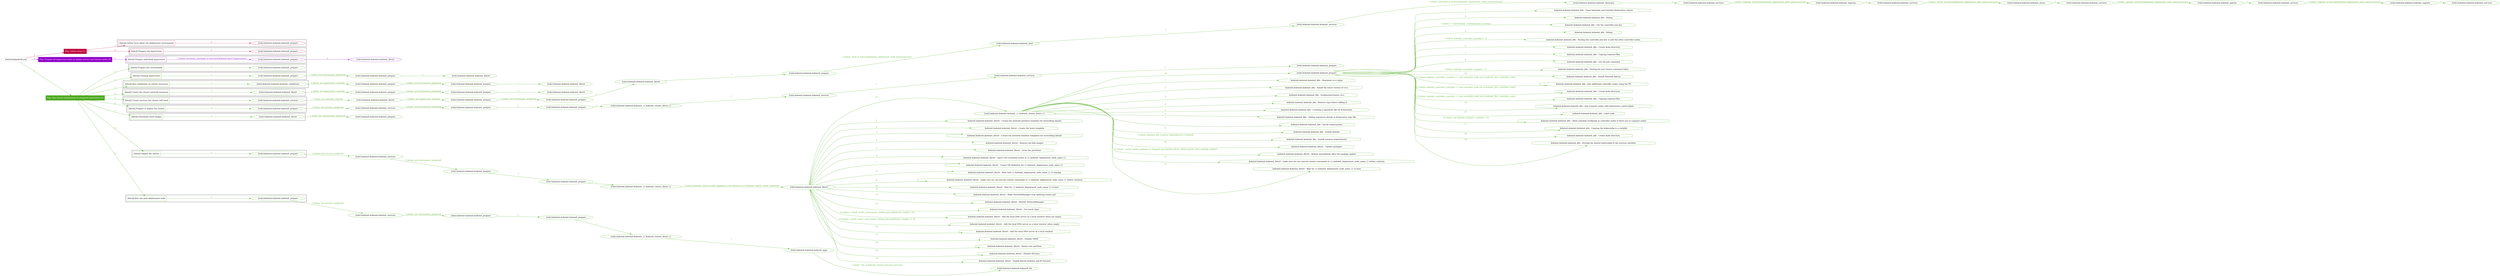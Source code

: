 digraph {
	graph [concentrate=true ordering=in rankdir=LR ratio=fill]
	edge [esep=5 sep=10]
	"kubeinit/playbook.yml" [id=root_node style=dotted]
	play_9ba7d93b [label="Play: Initial setup (1)" color="#bf0d40" fontcolor="#ffffff" id=play_9ba7d93b shape=box style=filled tooltip=localhost]
	"kubeinit/playbook.yml" -> play_9ba7d93b [label="1 " color="#bf0d40" fontcolor="#bf0d40" id=edge_a73f44ac labeltooltip="1 " tooltip="1 "]
	subgraph "kubeinit.kubeinit.kubeinit_prepare" {
		role_a6bf5198 [label="[role] kubeinit.kubeinit.kubeinit_prepare" color="#bf0d40" id=role_a6bf5198 tooltip="kubeinit.kubeinit.kubeinit_prepare"]
	}
	subgraph "kubeinit.kubeinit.kubeinit_prepare" {
		role_0de9bff5 [label="[role] kubeinit.kubeinit.kubeinit_prepare" color="#bf0d40" id=role_0de9bff5 tooltip="kubeinit.kubeinit.kubeinit_prepare"]
	}
	subgraph "Play: Initial setup (1)" {
		play_9ba7d93b -> block_964ef857 [label=1 color="#bf0d40" fontcolor="#bf0d40" id=edge_099b2c92 labeltooltip=1 tooltip=1]
		subgraph cluster_block_964ef857 {
			block_964ef857 [label="[block] Gather facts about the deployment environment" color="#bf0d40" id=block_964ef857 labeltooltip="Gather facts about the deployment environment" shape=box tooltip="Gather facts about the deployment environment"]
			block_964ef857 -> role_a6bf5198 [label="1 " color="#bf0d40" fontcolor="#bf0d40" id=edge_f484364f labeltooltip="1 " tooltip="1 "]
		}
		play_9ba7d93b -> block_f6e95260 [label=2 color="#bf0d40" fontcolor="#bf0d40" id=edge_67a50e5e labeltooltip=2 tooltip=2]
		subgraph cluster_block_f6e95260 {
			block_f6e95260 [label="[block] Prepare the hypervisors" color="#bf0d40" id=block_f6e95260 labeltooltip="Prepare the hypervisors" shape=box tooltip="Prepare the hypervisors"]
			block_f6e95260 -> role_0de9bff5 [label="1 " color="#bf0d40" fontcolor="#bf0d40" id=edge_2e53488f labeltooltip="1 " tooltip="1 "]
		}
	}
	play_ea445d13 [label="Play: Prepare all hypervisor hosts to deploy service and cluster nodes (0)" color="#9202ca" fontcolor="#ffffff" id=play_ea445d13 shape=box style=filled tooltip="Play: Prepare all hypervisor hosts to deploy service and cluster nodes (0)"]
	"kubeinit/playbook.yml" -> play_ea445d13 [label="2 " color="#9202ca" fontcolor="#9202ca" id=edge_49ec236f labeltooltip="2 " tooltip="2 "]
	subgraph "kubeinit.kubeinit.kubeinit_libvirt" {
		role_112f17b0 [label="[role] kubeinit.kubeinit.kubeinit_libvirt" color="#9202ca" id=role_112f17b0 tooltip="kubeinit.kubeinit.kubeinit_libvirt"]
	}
	subgraph "kubeinit.kubeinit.kubeinit_prepare" {
		role_17aba9e6 [label="[role] kubeinit.kubeinit.kubeinit_prepare" color="#9202ca" id=role_17aba9e6 tooltip="kubeinit.kubeinit.kubeinit_prepare"]
		role_17aba9e6 -> role_112f17b0 [label="1 " color="#9202ca" fontcolor="#9202ca" id=edge_113d877b labeltooltip="1 " tooltip="1 "]
	}
	subgraph "Play: Prepare all hypervisor hosts to deploy service and cluster nodes (0)" {
		play_ea445d13 -> block_808e7c98 [label=1 color="#9202ca" fontcolor="#9202ca" id=edge_5b720e4b labeltooltip=1 tooltip=1]
		subgraph cluster_block_808e7c98 {
			block_808e7c98 [label="[block] Prepare individual hypervisors" color="#9202ca" id=block_808e7c98 labeltooltip="Prepare individual hypervisors" shape=box tooltip="Prepare individual hypervisors"]
			block_808e7c98 -> role_17aba9e6 [label="1 [when: inventory_hostname in hostvars['kubeinit-facts'].hypervisors]" color="#9202ca" fontcolor="#9202ca" id=edge_2ce2a87f labeltooltip="1 [when: inventory_hostname in hostvars['kubeinit-facts'].hypervisors]" tooltip="1 [when: inventory_hostname in hostvars['kubeinit-facts'].hypervisors]"]
		}
	}
	play_eaa06b59 [label="Play: Run cluster deployment on prepared hypervisors (1)" color="#4faa22" fontcolor="#ffffff" id=play_eaa06b59 shape=box style=filled tooltip=localhost]
	"kubeinit/playbook.yml" -> play_eaa06b59 [label="3 " color="#4faa22" fontcolor="#4faa22" id=edge_fedf3654 labeltooltip="3 " tooltip="3 "]
	subgraph "kubeinit.kubeinit.kubeinit_prepare" {
		role_298e3382 [label="[role] kubeinit.kubeinit.kubeinit_prepare" color="#4faa22" id=role_298e3382 tooltip="kubeinit.kubeinit.kubeinit_prepare"]
	}
	subgraph "kubeinit.kubeinit.kubeinit_libvirt" {
		role_26035be7 [label="[role] kubeinit.kubeinit.kubeinit_libvirt" color="#4faa22" id=role_26035be7 tooltip="kubeinit.kubeinit.kubeinit_libvirt"]
	}
	subgraph "kubeinit.kubeinit.kubeinit_prepare" {
		role_65833010 [label="[role] kubeinit.kubeinit.kubeinit_prepare" color="#4faa22" id=role_65833010 tooltip="kubeinit.kubeinit.kubeinit_prepare"]
		role_65833010 -> role_26035be7 [label="1 " color="#4faa22" fontcolor="#4faa22" id=edge_635ee12c labeltooltip="1 " tooltip="1 "]
	}
	subgraph "kubeinit.kubeinit.kubeinit_prepare" {
		role_1e130429 [label="[role] kubeinit.kubeinit.kubeinit_prepare" color="#4faa22" id=role_1e130429 tooltip="kubeinit.kubeinit.kubeinit_prepare"]
		role_1e130429 -> role_65833010 [label="1 [when: not environment_prepared]" color="#4faa22" fontcolor="#4faa22" id=edge_298085f9 labeltooltip="1 [when: not environment_prepared]" tooltip="1 [when: not environment_prepared]"]
	}
	subgraph "kubeinit.kubeinit.kubeinit_libvirt" {
		role_33182db0 [label="[role] kubeinit.kubeinit.kubeinit_libvirt" color="#4faa22" id=role_33182db0 tooltip="kubeinit.kubeinit.kubeinit_libvirt"]
	}
	subgraph "kubeinit.kubeinit.kubeinit_prepare" {
		role_4c296c03 [label="[role] kubeinit.kubeinit.kubeinit_prepare" color="#4faa22" id=role_4c296c03 tooltip="kubeinit.kubeinit.kubeinit_prepare"]
		role_4c296c03 -> role_33182db0 [label="1 " color="#4faa22" fontcolor="#4faa22" id=edge_e3b41a15 labeltooltip="1 " tooltip="1 "]
	}
	subgraph "kubeinit.kubeinit.kubeinit_prepare" {
		role_9866f5ee [label="[role] kubeinit.kubeinit.kubeinit_prepare" color="#4faa22" id=role_9866f5ee tooltip="kubeinit.kubeinit.kubeinit_prepare"]
		role_9866f5ee -> role_4c296c03 [label="1 [when: not environment_prepared]" color="#4faa22" fontcolor="#4faa22" id=edge_948b2ed4 labeltooltip="1 [when: not environment_prepared]" tooltip="1 [when: not environment_prepared]"]
	}
	subgraph "kubeinit.kubeinit.kubeinit_validations" {
		role_41d31d72 [label="[role] kubeinit.kubeinit.kubeinit_validations" color="#4faa22" id=role_41d31d72 tooltip="kubeinit.kubeinit.kubeinit_validations"]
		role_41d31d72 -> role_9866f5ee [label="1 [when: not hypervisors_cleaned]" color="#4faa22" fontcolor="#4faa22" id=edge_23b58580 labeltooltip="1 [when: not hypervisors_cleaned]" tooltip="1 [when: not hypervisors_cleaned]"]
	}
	subgraph "kubeinit.kubeinit.kubeinit_libvirt" {
		role_d0e24724 [label="[role] kubeinit.kubeinit.kubeinit_libvirt" color="#4faa22" id=role_d0e24724 tooltip="kubeinit.kubeinit.kubeinit_libvirt"]
	}
	subgraph "kubeinit.kubeinit.kubeinit_prepare" {
		role_21d240dc [label="[role] kubeinit.kubeinit.kubeinit_prepare" color="#4faa22" id=role_21d240dc tooltip="kubeinit.kubeinit.kubeinit_prepare"]
		role_21d240dc -> role_d0e24724 [label="1 " color="#4faa22" fontcolor="#4faa22" id=edge_eecbbd3d labeltooltip="1 " tooltip="1 "]
	}
	subgraph "kubeinit.kubeinit.kubeinit_prepare" {
		role_45efdd11 [label="[role] kubeinit.kubeinit.kubeinit_prepare" color="#4faa22" id=role_45efdd11 tooltip="kubeinit.kubeinit.kubeinit_prepare"]
		role_45efdd11 -> role_21d240dc [label="1 [when: not environment_prepared]" color="#4faa22" fontcolor="#4faa22" id=edge_a91c8ffc labeltooltip="1 [when: not environment_prepared]" tooltip="1 [when: not environment_prepared]"]
	}
	subgraph "kubeinit.kubeinit.kubeinit_libvirt" {
		role_3b00e477 [label="[role] kubeinit.kubeinit.kubeinit_libvirt" color="#4faa22" id=role_3b00e477 tooltip="kubeinit.kubeinit.kubeinit_libvirt"]
		role_3b00e477 -> role_45efdd11 [label="1 [when: not hypervisors_cleaned]" color="#4faa22" fontcolor="#4faa22" id=edge_6cb2330f labeltooltip="1 [when: not hypervisors_cleaned]" tooltip="1 [when: not hypervisors_cleaned]"]
	}
	subgraph "kubeinit.kubeinit.kubeinit_services" {
		role_2c43f256 [label="[role] kubeinit.kubeinit.kubeinit_services" color="#4faa22" id=role_2c43f256 tooltip="kubeinit.kubeinit.kubeinit_services"]
	}
	subgraph "kubeinit.kubeinit.kubeinit_registry" {
		role_f78fafea [label="[role] kubeinit.kubeinit.kubeinit_registry" color="#4faa22" id=role_f78fafea tooltip="kubeinit.kubeinit.kubeinit_registry"]
		role_f78fafea -> role_2c43f256 [label="1 " color="#4faa22" fontcolor="#4faa22" id=edge_5b9e5766 labeltooltip="1 " tooltip="1 "]
	}
	subgraph "kubeinit.kubeinit.kubeinit_services" {
		role_1e41e65e [label="[role] kubeinit.kubeinit.kubeinit_services" color="#4faa22" id=role_1e41e65e tooltip="kubeinit.kubeinit.kubeinit_services"]
		role_1e41e65e -> role_f78fafea [label="1 [when: 'registry' in hostvars[kubeinit_deployment_node_name].services]" color="#4faa22" fontcolor="#4faa22" id=edge_3a77785a labeltooltip="1 [when: 'registry' in hostvars[kubeinit_deployment_node_name].services]" tooltip="1 [when: 'registry' in hostvars[kubeinit_deployment_node_name].services]"]
	}
	subgraph "kubeinit.kubeinit.kubeinit_apache" {
		role_6d191387 [label="[role] kubeinit.kubeinit.kubeinit_apache" color="#4faa22" id=role_6d191387 tooltip="kubeinit.kubeinit.kubeinit_apache"]
		role_6d191387 -> role_1e41e65e [label="1 " color="#4faa22" fontcolor="#4faa22" id=edge_31ac1cba labeltooltip="1 " tooltip="1 "]
	}
	subgraph "kubeinit.kubeinit.kubeinit_services" {
		role_7f2a0c40 [label="[role] kubeinit.kubeinit.kubeinit_services" color="#4faa22" id=role_7f2a0c40 tooltip="kubeinit.kubeinit.kubeinit_services"]
		role_7f2a0c40 -> role_6d191387 [label="1 [when: 'apache' in hostvars[kubeinit_deployment_node_name].services]" color="#4faa22" fontcolor="#4faa22" id=edge_4056b03b labeltooltip="1 [when: 'apache' in hostvars[kubeinit_deployment_node_name].services]" tooltip="1 [when: 'apache' in hostvars[kubeinit_deployment_node_name].services]"]
	}
	subgraph "kubeinit.kubeinit.kubeinit_nexus" {
		role_dbc55db8 [label="[role] kubeinit.kubeinit.kubeinit_nexus" color="#4faa22" id=role_dbc55db8 tooltip="kubeinit.kubeinit.kubeinit_nexus"]
		role_dbc55db8 -> role_7f2a0c40 [label="1 " color="#4faa22" fontcolor="#4faa22" id=edge_614d7894 labeltooltip="1 " tooltip="1 "]
	}
	subgraph "kubeinit.kubeinit.kubeinit_services" {
		role_f2d4d87a [label="[role] kubeinit.kubeinit.kubeinit_services" color="#4faa22" id=role_f2d4d87a tooltip="kubeinit.kubeinit.kubeinit_services"]
		role_f2d4d87a -> role_dbc55db8 [label="1 [when: 'nexus' in hostvars[kubeinit_deployment_node_name].services]" color="#4faa22" fontcolor="#4faa22" id=edge_b5a32710 labeltooltip="1 [when: 'nexus' in hostvars[kubeinit_deployment_node_name].services]" tooltip="1 [when: 'nexus' in hostvars[kubeinit_deployment_node_name].services]"]
	}
	subgraph "kubeinit.kubeinit.kubeinit_haproxy" {
		role_2b1fb645 [label="[role] kubeinit.kubeinit.kubeinit_haproxy" color="#4faa22" id=role_2b1fb645 tooltip="kubeinit.kubeinit.kubeinit_haproxy"]
		role_2b1fb645 -> role_f2d4d87a [label="1 " color="#4faa22" fontcolor="#4faa22" id=edge_3128199e labeltooltip="1 " tooltip="1 "]
	}
	subgraph "kubeinit.kubeinit.kubeinit_services" {
		role_560a6cdd [label="[role] kubeinit.kubeinit.kubeinit_services" color="#4faa22" id=role_560a6cdd tooltip="kubeinit.kubeinit.kubeinit_services"]
		role_560a6cdd -> role_2b1fb645 [label="1 [when: 'haproxy' in hostvars[kubeinit_deployment_node_name].services]" color="#4faa22" fontcolor="#4faa22" id=edge_2c6c3c82 labeltooltip="1 [when: 'haproxy' in hostvars[kubeinit_deployment_node_name].services]" tooltip="1 [when: 'haproxy' in hostvars[kubeinit_deployment_node_name].services]"]
	}
	subgraph "kubeinit.kubeinit.kubeinit_dnsmasq" {
		role_d1dcc5e0 [label="[role] kubeinit.kubeinit.kubeinit_dnsmasq" color="#4faa22" id=role_d1dcc5e0 tooltip="kubeinit.kubeinit.kubeinit_dnsmasq"]
		role_d1dcc5e0 -> role_560a6cdd [label="1 " color="#4faa22" fontcolor="#4faa22" id=edge_b518c4fc labeltooltip="1 " tooltip="1 "]
	}
	subgraph "kubeinit.kubeinit.kubeinit_services" {
		role_8803abff [label="[role] kubeinit.kubeinit.kubeinit_services" color="#4faa22" id=role_8803abff tooltip="kubeinit.kubeinit.kubeinit_services"]
		role_8803abff -> role_d1dcc5e0 [label="1 [when: 'dnsmasq' in hostvars[kubeinit_deployment_node_name].services]" color="#4faa22" fontcolor="#4faa22" id=edge_7f4151ac labeltooltip="1 [when: 'dnsmasq' in hostvars[kubeinit_deployment_node_name].services]" tooltip="1 [when: 'dnsmasq' in hostvars[kubeinit_deployment_node_name].services]"]
	}
	subgraph "kubeinit.kubeinit.kubeinit_bind" {
		role_1d33cf15 [label="[role] kubeinit.kubeinit.kubeinit_bind" color="#4faa22" id=role_1d33cf15 tooltip="kubeinit.kubeinit.kubeinit_bind"]
		role_1d33cf15 -> role_8803abff [label="1 " color="#4faa22" fontcolor="#4faa22" id=edge_39a3250c labeltooltip="1 " tooltip="1 "]
	}
	subgraph "kubeinit.kubeinit.kubeinit_prepare" {
		role_52b98002 [label="[role] kubeinit.kubeinit.kubeinit_prepare" color="#4faa22" id=role_52b98002 tooltip="kubeinit.kubeinit.kubeinit_prepare"]
		role_52b98002 -> role_1d33cf15 [label="1 [when: 'bind' in hostvars[kubeinit_deployment_node_name].services]" color="#4faa22" fontcolor="#4faa22" id=edge_a87d4826 labeltooltip="1 [when: 'bind' in hostvars[kubeinit_deployment_node_name].services]" tooltip="1 [when: 'bind' in hostvars[kubeinit_deployment_node_name].services]"]
	}
	subgraph "kubeinit.kubeinit.kubeinit_libvirt" {
		role_2d8174fb [label="[role] kubeinit.kubeinit.kubeinit_libvirt" color="#4faa22" id=role_2d8174fb tooltip="kubeinit.kubeinit.kubeinit_libvirt"]
		role_2d8174fb -> role_52b98002 [label="1 " color="#4faa22" fontcolor="#4faa22" id=edge_ca5d7ca2 labeltooltip="1 " tooltip="1 "]
	}
	subgraph "kubeinit.kubeinit.kubeinit_prepare" {
		role_6af28394 [label="[role] kubeinit.kubeinit.kubeinit_prepare" color="#4faa22" id=role_6af28394 tooltip="kubeinit.kubeinit.kubeinit_prepare"]
		role_6af28394 -> role_2d8174fb [label="1 " color="#4faa22" fontcolor="#4faa22" id=edge_712e256b labeltooltip="1 " tooltip="1 "]
	}
	subgraph "kubeinit.kubeinit.kubeinit_prepare" {
		role_2dabce52 [label="[role] kubeinit.kubeinit.kubeinit_prepare" color="#4faa22" id=role_2dabce52 tooltip="kubeinit.kubeinit.kubeinit_prepare"]
		role_2dabce52 -> role_6af28394 [label="1 [when: not environment_prepared]" color="#4faa22" fontcolor="#4faa22" id=edge_f536717e labeltooltip="1 [when: not environment_prepared]" tooltip="1 [when: not environment_prepared]"]
	}
	subgraph "kubeinit.kubeinit.kubeinit_libvirt" {
		role_33553151 [label="[role] kubeinit.kubeinit.kubeinit_libvirt" color="#4faa22" id=role_33553151 tooltip="kubeinit.kubeinit.kubeinit_libvirt"]
		role_33553151 -> role_2dabce52 [label="1 [when: not hypervisors_cleaned]" color="#4faa22" fontcolor="#4faa22" id=edge_03f81a5b labeltooltip="1 [when: not hypervisors_cleaned]" tooltip="1 [when: not hypervisors_cleaned]"]
	}
	subgraph "kubeinit.kubeinit.kubeinit_services" {
		role_e017bf88 [label="[role] kubeinit.kubeinit.kubeinit_services" color="#4faa22" id=role_e017bf88 tooltip="kubeinit.kubeinit.kubeinit_services"]
		role_e017bf88 -> role_33553151 [label="1 [when: not network_created]" color="#4faa22" fontcolor="#4faa22" id=edge_e604dbd8 labeltooltip="1 [when: not network_created]" tooltip="1 [when: not network_created]"]
	}
	subgraph "kubeinit.kubeinit.kubeinit_prepare" {
		role_cd3de342 [label="[role] kubeinit.kubeinit.kubeinit_prepare" color="#4faa22" id=role_cd3de342 tooltip="kubeinit.kubeinit.kubeinit_prepare"]
	}
	subgraph "kubeinit.kubeinit.kubeinit_services" {
		role_9d058472 [label="[role] kubeinit.kubeinit.kubeinit_services" color="#4faa22" id=role_9d058472 tooltip="kubeinit.kubeinit.kubeinit_services"]
		role_9d058472 -> role_cd3de342 [label="1 " color="#4faa22" fontcolor="#4faa22" id=edge_5f0f11c6 labeltooltip="1 " tooltip="1 "]
	}
	subgraph "kubeinit.kubeinit.kubeinit_services" {
		role_77ea5689 [label="[role] kubeinit.kubeinit.kubeinit_services" color="#4faa22" id=role_77ea5689 tooltip="kubeinit.kubeinit.kubeinit_services"]
		role_77ea5689 -> role_9d058472 [label="1 " color="#4faa22" fontcolor="#4faa22" id=edge_9013d1c3 labeltooltip="1 " tooltip="1 "]
	}
	subgraph "kubeinit.kubeinit.kubeinit_{{ kubeinit_cluster_distro }}" {
		role_4beb2232 [label="[role] kubeinit.kubeinit.kubeinit_{{ kubeinit_cluster_distro }}" color="#4faa22" id=role_4beb2232 tooltip="kubeinit.kubeinit.kubeinit_{{ kubeinit_cluster_distro }}"]
		role_4beb2232 -> role_77ea5689 [label="1 " color="#4faa22" fontcolor="#4faa22" id=edge_c34f63ed labeltooltip="1 " tooltip="1 "]
	}
	subgraph "kubeinit.kubeinit.kubeinit_prepare" {
		role_79ef3cb7 [label="[role] kubeinit.kubeinit.kubeinit_prepare" color="#4faa22" id=role_79ef3cb7 tooltip="kubeinit.kubeinit.kubeinit_prepare"]
		role_79ef3cb7 -> role_4beb2232 [label="1 " color="#4faa22" fontcolor="#4faa22" id=edge_627da036 labeltooltip="1 " tooltip="1 "]
	}
	subgraph "kubeinit.kubeinit.kubeinit_prepare" {
		role_dc649bbc [label="[role] kubeinit.kubeinit.kubeinit_prepare" color="#4faa22" id=role_dc649bbc tooltip="kubeinit.kubeinit.kubeinit_prepare"]
		role_dc649bbc -> role_79ef3cb7 [label="1 " color="#4faa22" fontcolor="#4faa22" id=edge_b67ae37a labeltooltip="1 " tooltip="1 "]
	}
	subgraph "kubeinit.kubeinit.kubeinit_services" {
		role_84404fc5 [label="[role] kubeinit.kubeinit.kubeinit_services" color="#4faa22" id=role_84404fc5 tooltip="kubeinit.kubeinit.kubeinit_services"]
		role_84404fc5 -> role_dc649bbc [label="1 [when: not environment_prepared]" color="#4faa22" fontcolor="#4faa22" id=edge_e9204421 labeltooltip="1 [when: not environment_prepared]" tooltip="1 [when: not environment_prepared]"]
	}
	subgraph "kubeinit.kubeinit.kubeinit_prepare" {
		role_61fff049 [label="[role] kubeinit.kubeinit.kubeinit_prepare" color="#4faa22" id=role_61fff049 tooltip="kubeinit.kubeinit.kubeinit_prepare"]
		role_61fff049 -> role_84404fc5 [label="1 [when: not services_prepared]" color="#4faa22" fontcolor="#4faa22" id=edge_edcf764f labeltooltip="1 [when: not services_prepared]" tooltip="1 [when: not services_prepared]"]
	}
	subgraph "kubeinit.kubeinit.kubeinit_prepare" {
		role_9df94eb3 [label="[role] kubeinit.kubeinit.kubeinit_prepare" color="#4faa22" id=role_9df94eb3 tooltip="kubeinit.kubeinit.kubeinit_prepare"]
	}
	subgraph "kubeinit.kubeinit.kubeinit_libvirt" {
		role_62ab17b4 [label="[role] kubeinit.kubeinit.kubeinit_libvirt" color="#4faa22" id=role_62ab17b4 tooltip="kubeinit.kubeinit.kubeinit_libvirt"]
		role_62ab17b4 -> role_9df94eb3 [label="1 [when: not environment_prepared]" color="#4faa22" fontcolor="#4faa22" id=edge_b8b6f291 labeltooltip="1 [when: not environment_prepared]" tooltip="1 [when: not environment_prepared]"]
	}
	subgraph "kubeinit.kubeinit.kubeinit_prepare" {
		role_05fad30f [label="[role] kubeinit.kubeinit.kubeinit_prepare" color="#4faa22" id=role_05fad30f tooltip="kubeinit.kubeinit.kubeinit_prepare"]
		task_dbcce1ac [label="kubeinit.kubeinit.kubeinit_k8s : Clean kubeadm and initialize Kubernetes cluster" color="#4faa22" id=task_dbcce1ac shape=octagon tooltip="kubeinit.kubeinit.kubeinit_k8s : Clean kubeadm and initialize Kubernetes cluster"]
		role_05fad30f -> task_dbcce1ac [label="1 " color="#4faa22" fontcolor="#4faa22" id=edge_eadd7724 labeltooltip="1 " tooltip="1 "]
		task_e978a5cd [label="kubeinit.kubeinit.kubeinit_k8s : Debug" color="#4faa22" id=task_e978a5cd shape=octagon tooltip="kubeinit.kubeinit.kubeinit_k8s : Debug"]
		role_05fad30f -> task_e978a5cd [label="2 " color="#4faa22" fontcolor="#4faa22" id=edge_a74638dd labeltooltip="2 " tooltip="2 "]
		task_75003d6a [label="kubeinit.kubeinit.kubeinit_k8s : Get the controller join key" color="#4faa22" id=task_75003d6a shape=octagon tooltip="kubeinit.kubeinit.kubeinit_k8s : Get the controller join key"]
		role_05fad30f -> task_75003d6a [label="3 [when: ('--control-plane --certificate-key' in item)]" color="#4faa22" fontcolor="#4faa22" id=edge_e775e70e labeltooltip="3 [when: ('--control-plane --certificate-key' in item)]" tooltip="3 [when: ('--control-plane --certificate-key' in item)]"]
		task_a5a0ad5d [label="kubeinit.kubeinit.kubeinit_k8s : Debug" color="#4faa22" id=task_a5a0ad5d shape=octagon tooltip="kubeinit.kubeinit.kubeinit_k8s : Debug"]
		role_05fad30f -> task_a5a0ad5d [label="4 " color="#4faa22" fontcolor="#4faa22" id=edge_7cda657b labeltooltip="4 " tooltip="4 "]
		task_0083d528 [label="kubeinit.kubeinit.kubeinit_k8s : Storing the controller join key to add the other controller nodes." color="#4faa22" id=task_0083d528 shape=octagon tooltip="kubeinit.kubeinit.kubeinit_k8s : Storing the controller join key to add the other controller nodes."]
		role_05fad30f -> task_0083d528 [label="5 [when: kubeinit_controller_count|int > 1]" color="#4faa22" fontcolor="#4faa22" id=edge_c863afca labeltooltip="5 [when: kubeinit_controller_count|int > 1]" tooltip="5 [when: kubeinit_controller_count|int > 1]"]
		task_7ad72d67 [label="kubeinit.kubeinit.kubeinit_k8s : Create kube directory" color="#4faa22" id=task_7ad72d67 shape=octagon tooltip="kubeinit.kubeinit.kubeinit_k8s : Create kube directory"]
		role_05fad30f -> task_7ad72d67 [label="6 " color="#4faa22" fontcolor="#4faa22" id=edge_e08a2b66 labeltooltip="6 " tooltip="6 "]
		task_3ee7887c [label="kubeinit.kubeinit.kubeinit_k8s : Copying required files" color="#4faa22" id=task_3ee7887c shape=octagon tooltip="kubeinit.kubeinit.kubeinit_k8s : Copying required files"]
		role_05fad30f -> task_3ee7887c [label="7 " color="#4faa22" fontcolor="#4faa22" id=edge_396122f6 labeltooltip="7 " tooltip="7 "]
		task_eda78c0f [label="kubeinit.kubeinit.kubeinit_k8s : Get the join command" color="#4faa22" id=task_eda78c0f shape=octagon tooltip="kubeinit.kubeinit.kubeinit_k8s : Get the join command"]
		role_05fad30f -> task_eda78c0f [label="8 " color="#4faa22" fontcolor="#4faa22" id=edge_f33b5db6 labeltooltip="8 " tooltip="8 "]
		task_10c301f6 [label="kubeinit.kubeinit.kubeinit_k8s : Storing the join cluster command token." color="#4faa22" id=task_10c301f6 shape=octagon tooltip="kubeinit.kubeinit.kubeinit_k8s : Storing the join cluster command token."]
		role_05fad30f -> task_10c301f6 [label="9 [when: kubeinit_controller_count|int > 1]" color="#4faa22" fontcolor="#4faa22" id=edge_76d0c891 labeltooltip="9 [when: kubeinit_controller_count|int > 1]" tooltip="9 [when: kubeinit_controller_count|int > 1]"]
		task_aa2a2c51 [label="kubeinit.kubeinit.kubeinit_k8s : Install Network Add-on" color="#4faa22" id=task_aa2a2c51 shape=octagon tooltip="kubeinit.kubeinit.kubeinit_k8s : Install Network Add-on"]
		role_05fad30f -> task_aa2a2c51 [label="10 " color="#4faa22" fontcolor="#4faa22" id=edge_1aea9ba0 labeltooltip="10 " tooltip="10 "]
		task_baf1f248 [label="kubeinit.kubeinit.kubeinit_k8s : Join additional controller nodes using the PK" color="#4faa22" id=task_baf1f248 shape=octagon tooltip="kubeinit.kubeinit.kubeinit_k8s : Join additional controller nodes using the PK"]
		role_05fad30f -> task_baf1f248 [label="11 [when: kubeinit_controller_count|int > 1 and controller_node not in kubeinit_first_controller_node]" color="#4faa22" fontcolor="#4faa22" id=edge_6dcca309 labeltooltip="11 [when: kubeinit_controller_count|int > 1 and controller_node not in kubeinit_first_controller_node]" tooltip="11 [when: kubeinit_controller_count|int > 1 and controller_node not in kubeinit_first_controller_node]"]
		task_98573373 [label="kubeinit.kubeinit.kubeinit_k8s : Create kube directory" color="#4faa22" id=task_98573373 shape=octagon tooltip="kubeinit.kubeinit.kubeinit_k8s : Create kube directory"]
		role_05fad30f -> task_98573373 [label="12 [when: kubeinit_controller_count|int > 1 and controller_node not in kubeinit_first_controller_node]" color="#4faa22" fontcolor="#4faa22" id=edge_5abc8350 labeltooltip="12 [when: kubeinit_controller_count|int > 1 and controller_node not in kubeinit_first_controller_node]" tooltip="12 [when: kubeinit_controller_count|int > 1 and controller_node not in kubeinit_first_controller_node]"]
		task_c84151c6 [label="kubeinit.kubeinit.kubeinit_k8s : Copying required files" color="#4faa22" id=task_c84151c6 shape=octagon tooltip="kubeinit.kubeinit.kubeinit_k8s : Copying required files"]
		role_05fad30f -> task_c84151c6 [label="13 [when: kubeinit_controller_count|int > 1 and controller_node not in kubeinit_first_controller_node]" color="#4faa22" fontcolor="#4faa22" id=edge_f2724e9e labeltooltip="13 [when: kubeinit_controller_count|int > 1 and controller_node not in kubeinit_first_controller_node]" tooltip="13 [when: kubeinit_controller_count|int > 1 and controller_node not in kubeinit_first_controller_node]"]
		task_8348f11a [label="kubeinit.kubeinit.kubeinit_k8s : Join compute nodes with kubernetes control plane" color="#4faa22" id=task_8348f11a shape=octagon tooltip="kubeinit.kubeinit.kubeinit_k8s : Join compute nodes with kubernetes control plane"]
		role_05fad30f -> task_8348f11a [label="14 " color="#4faa22" fontcolor="#4faa22" id=edge_5273db17 labeltooltip="14 " tooltip="14 "]
		task_eac03684 [label="kubeinit.kubeinit.kubeinit_k8s : Label node" color="#4faa22" id=task_eac03684 shape=octagon tooltip="kubeinit.kubeinit.kubeinit_k8s : Label node"]
		role_05fad30f -> task_eac03684 [label="15 " color="#4faa22" fontcolor="#4faa22" id=edge_7362fd6b labeltooltip="15 " tooltip="15 "]
		task_ec24035e [label="kubeinit.kubeinit.kubeinit_k8s : Allow schedule workloads in controller nodes if there are no compute nodes" color="#4faa22" id=task_ec24035e shape=octagon tooltip="kubeinit.kubeinit.kubeinit_k8s : Allow schedule workloads in controller nodes if there are no compute nodes"]
		role_05fad30f -> task_ec24035e [label="16 [when: not kubeinit_compute_count|int > 0]" color="#4faa22" fontcolor="#4faa22" id=edge_dfef9dfb labeltooltip="16 [when: not kubeinit_compute_count|int > 0]" tooltip="16 [when: not kubeinit_compute_count|int > 0]"]
		task_8ad30567 [label="kubeinit.kubeinit.kubeinit_k8s : Copying the kubeconfig to a variable" color="#4faa22" id=task_8ad30567 shape=octagon tooltip="kubeinit.kubeinit.kubeinit_k8s : Copying the kubeconfig to a variable"]
		role_05fad30f -> task_8ad30567 [label="17 " color="#4faa22" fontcolor="#4faa22" id=edge_5a5dd543 labeltooltip="17 " tooltip="17 "]
		task_84a94e8f [label="kubeinit.kubeinit.kubeinit_k8s : Create kube directory" color="#4faa22" id=task_84a94e8f shape=octagon tooltip="kubeinit.kubeinit.kubeinit_k8s : Create kube directory"]
		role_05fad30f -> task_84a94e8f [label="18 " color="#4faa22" fontcolor="#4faa22" id=edge_8bfa3175 labeltooltip="18 " tooltip="18 "]
		task_61b659f8 [label="kubeinit.kubeinit.kubeinit_k8s : Storing the master kubeconfig to the services machine." color="#4faa22" id=task_61b659f8 shape=octagon tooltip="kubeinit.kubeinit.kubeinit_k8s : Storing the master kubeconfig to the services machine."]
		role_05fad30f -> task_61b659f8 [label="19 " color="#4faa22" fontcolor="#4faa22" id=edge_3e55a494 labeltooltip="19 " tooltip="19 "]
	}
	subgraph "kubeinit.kubeinit.kubeinit_{{ kubeinit_cluster_distro }}" {
		role_2c933752 [label="[role] kubeinit.kubeinit.kubeinit_{{ kubeinit_cluster_distro }}" color="#4faa22" id=role_2c933752 tooltip="kubeinit.kubeinit.kubeinit_{{ kubeinit_cluster_distro }}"]
		task_40b5b271 [label="kubeinit.kubeinit.kubeinit_k8s : Download cri-o repos" color="#4faa22" id=task_40b5b271 shape=octagon tooltip="kubeinit.kubeinit.kubeinit_k8s : Download cri-o repos"]
		role_2c933752 -> task_40b5b271 [label="1 " color="#4faa22" fontcolor="#4faa22" id=edge_8d7a24e0 labeltooltip="1 " tooltip="1 "]
		task_e3a34202 [label="kubeinit.kubeinit.kubeinit_k8s : Install the latest version of cri-o" color="#4faa22" id=task_e3a34202 shape=octagon tooltip="kubeinit.kubeinit.kubeinit_k8s : Install the latest version of cri-o"]
		role_2c933752 -> task_e3a34202 [label="2 " color="#4faa22" fontcolor="#4faa22" id=edge_60da0bfd labeltooltip="2 " tooltip="2 "]
		task_822bbcf6 [label="kubeinit.kubeinit.kubeinit_k8s : Enable/start/status cri-o" color="#4faa22" id=task_822bbcf6 shape=octagon tooltip="kubeinit.kubeinit.kubeinit_k8s : Enable/start/status cri-o"]
		role_2c933752 -> task_822bbcf6 [label="3 " color="#4faa22" fontcolor="#4faa22" id=edge_ccdd4faa labeltooltip="3 " tooltip="3 "]
		task_f30a0793 [label="kubeinit.kubeinit.kubeinit_k8s : Remove repo before adding it" color="#4faa22" id=task_f30a0793 shape=octagon tooltip="kubeinit.kubeinit.kubeinit_k8s : Remove repo before adding it"]
		role_2c933752 -> task_f30a0793 [label="4 " color="#4faa22" fontcolor="#4faa22" id=edge_eb3d8e18 labeltooltip="4 " tooltip="4 "]
		task_cdfac13b [label="kubeinit.kubeinit.kubeinit_k8s : Creating a repository file for Kubernetes" color="#4faa22" id=task_cdfac13b shape=octagon tooltip="kubeinit.kubeinit.kubeinit_k8s : Creating a repository file for Kubernetes"]
		role_2c933752 -> task_cdfac13b [label="5 " color="#4faa22" fontcolor="#4faa22" id=edge_67c17ba6 labeltooltip="5 " tooltip="5 "]
		task_1ef40b9f [label="kubeinit.kubeinit.kubeinit_k8s : Adding repository details in Kubernetes repo file." color="#4faa22" id=task_1ef40b9f shape=octagon tooltip="kubeinit.kubeinit.kubeinit_k8s : Adding repository details in Kubernetes repo file."]
		role_2c933752 -> task_1ef40b9f [label="6 " color="#4faa22" fontcolor="#4faa22" id=edge_84b91823 labeltooltip="6 " tooltip="6 "]
		task_b3f12e63 [label="kubeinit.kubeinit.kubeinit_k8s : Install requirements" color="#4faa22" id=task_b3f12e63 shape=octagon tooltip="kubeinit.kubeinit.kubeinit_k8s : Install requirements"]
		role_2c933752 -> task_b3f12e63 [label="7 " color="#4faa22" fontcolor="#4faa22" id=edge_51d5ec96 labeltooltip="7 " tooltip="7 "]
		task_2d9c569f [label="kubeinit.kubeinit.kubeinit_k8s : Enable kubelet" color="#4faa22" id=task_2d9c569f shape=octagon tooltip="kubeinit.kubeinit.kubeinit_k8s : Enable kubelet"]
		role_2c933752 -> task_2d9c569f [label="8 " color="#4faa22" fontcolor="#4faa22" id=edge_79f12e36 labeltooltip="8 " tooltip="8 "]
		task_b3b7a6d4 [label="kubeinit.kubeinit.kubeinit_k8s : Install common requirements" color="#4faa22" id=task_b3b7a6d4 shape=octagon tooltip="kubeinit.kubeinit.kubeinit_k8s : Install common requirements"]
		role_2c933752 -> task_b3b7a6d4 [label="9 [when: kubeinit_k8s_common_dependencies is defined]" color="#4faa22" fontcolor="#4faa22" id=edge_58306cec labeltooltip="9 [when: kubeinit_k8s_common_dependencies is defined]" tooltip="9 [when: kubeinit_k8s_common_dependencies is defined]"]
		task_0c19e89e [label="kubeinit.kubeinit.kubeinit_libvirt : Update packages" color="#4faa22" id=task_0c19e89e shape=octagon tooltip="kubeinit.kubeinit.kubeinit_libvirt : Update packages"]
		role_2c933752 -> task_0c19e89e [label="10 " color="#4faa22" fontcolor="#4faa22" id=edge_e29e7792 labeltooltip="10 " tooltip="10 "]
		task_d9199b6a [label="kubeinit.kubeinit.kubeinit_libvirt : Reboot immediately after the package update" color="#4faa22" id=task_d9199b6a shape=octagon tooltip="kubeinit.kubeinit.kubeinit_libvirt : Reboot immediately after the package update"]
		role_2c933752 -> task_d9199b6a [label="11 [when: _result_update_packages is changed and kubeinit_libvirt_reboot_guests_after_package_update]" color="#4faa22" fontcolor="#4faa22" id=edge_e4904c54 labeltooltip="11 [when: _result_update_packages is changed and kubeinit_libvirt_reboot_guests_after_package_update]" tooltip="11 [when: _result_update_packages is changed and kubeinit_libvirt_reboot_guests_after_package_update]"]
		task_23ad2d88 [label="kubeinit.kubeinit.kubeinit_libvirt : make sure we can execute remote commands in {{ kubeinit_deployment_node_name }} before continue" color="#4faa22" id=task_23ad2d88 shape=octagon tooltip="kubeinit.kubeinit.kubeinit_libvirt : make sure we can execute remote commands in {{ kubeinit_deployment_node_name }} before continue"]
		role_2c933752 -> task_23ad2d88 [label="12 " color="#4faa22" fontcolor="#4faa22" id=edge_86a90605 labeltooltip="12 " tooltip="12 "]
		task_5eb30405 [label="kubeinit.kubeinit.kubeinit_libvirt : Wait for {{ kubeinit_deployment_node_name }} to boot" color="#4faa22" id=task_5eb30405 shape=octagon tooltip="kubeinit.kubeinit.kubeinit_libvirt : Wait for {{ kubeinit_deployment_node_name }} to boot"]
		role_2c933752 -> task_5eb30405 [label="13 " color="#4faa22" fontcolor="#4faa22" id=edge_065f5d64 labeltooltip="13 " tooltip="13 "]
		role_2c933752 -> role_05fad30f [label="14 " color="#4faa22" fontcolor="#4faa22" id=edge_470b4de7 labeltooltip="14 " tooltip="14 "]
	}
	subgraph "kubeinit.kubeinit.kubeinit_libvirt" {
		role_3d079a04 [label="[role] kubeinit.kubeinit.kubeinit_libvirt" color="#4faa22" id=role_3d079a04 tooltip="kubeinit.kubeinit.kubeinit_libvirt"]
		task_0b456c14 [label="kubeinit.kubeinit.kubeinit_libvirt : Create the network interface template for networking details" color="#4faa22" id=task_0b456c14 shape=octagon tooltip="kubeinit.kubeinit.kubeinit_libvirt : Create the network interface template for networking details"]
		role_3d079a04 -> task_0b456c14 [label="1 " color="#4faa22" fontcolor="#4faa22" id=edge_704425e0 labeltooltip="1 " tooltip="1 "]
		task_576eed3e [label="kubeinit.kubeinit.kubeinit_libvirt : Create the hosts template" color="#4faa22" id=task_576eed3e shape=octagon tooltip="kubeinit.kubeinit.kubeinit_libvirt : Create the hosts template"]
		role_3d079a04 -> task_576eed3e [label="2 " color="#4faa22" fontcolor="#4faa22" id=edge_fc718240 labeltooltip="2 " tooltip="2 "]
		task_7d4c2c22 [label="kubeinit.kubeinit.kubeinit_libvirt : Create the network cloudinit templates for networking details" color="#4faa22" id=task_7d4c2c22 shape=octagon tooltip="kubeinit.kubeinit.kubeinit_libvirt : Create the network cloudinit templates for networking details"]
		role_3d079a04 -> task_7d4c2c22 [label="3 " color="#4faa22" fontcolor="#4faa22" id=edge_9ad13806 labeltooltip="3 " tooltip="3 "]
		task_caac3595 [label="kubeinit.kubeinit.kubeinit_libvirt : Remove old disk images" color="#4faa22" id=task_caac3595 shape=octagon tooltip="kubeinit.kubeinit.kubeinit_libvirt : Remove old disk images"]
		role_3d079a04 -> task_caac3595 [label="4 " color="#4faa22" fontcolor="#4faa22" id=edge_aafde88b labeltooltip="4 " tooltip="4 "]
		task_db337122 [label="kubeinit.kubeinit.kubeinit_libvirt : Grow the partitions" color="#4faa22" id=task_db337122 shape=octagon tooltip="kubeinit.kubeinit.kubeinit_libvirt : Grow the partitions"]
		role_3d079a04 -> task_db337122 [label="5 " color="#4faa22" fontcolor="#4faa22" id=edge_b24084f6 labeltooltip="5 " tooltip="5 "]
		task_ed2469a8 [label="kubeinit.kubeinit.kubeinit_libvirt : Inject virt-customize assets in {{ kubeinit_deployment_node_name }}" color="#4faa22" id=task_ed2469a8 shape=octagon tooltip="kubeinit.kubeinit.kubeinit_libvirt : Inject virt-customize assets in {{ kubeinit_deployment_node_name }}"]
		role_3d079a04 -> task_ed2469a8 [label="6 " color="#4faa22" fontcolor="#4faa22" id=edge_81640df0 labeltooltip="6 " tooltip="6 "]
		task_032e5d8e [label="kubeinit.kubeinit.kubeinit_libvirt : Create VM definition for {{ kubeinit_deployment_node_name }}" color="#4faa22" id=task_032e5d8e shape=octagon tooltip="kubeinit.kubeinit.kubeinit_libvirt : Create VM definition for {{ kubeinit_deployment_node_name }}"]
		role_3d079a04 -> task_032e5d8e [label="7 " color="#4faa22" fontcolor="#4faa22" id=edge_fa95660b labeltooltip="7 " tooltip="7 "]
		task_97829f1b [label="kubeinit.kubeinit.kubeinit_libvirt : Wait until {{ kubeinit_deployment_node_name }} is running" color="#4faa22" id=task_97829f1b shape=octagon tooltip="kubeinit.kubeinit.kubeinit_libvirt : Wait until {{ kubeinit_deployment_node_name }} is running"]
		role_3d079a04 -> task_97829f1b [label="8 " color="#4faa22" fontcolor="#4faa22" id=edge_6e0db621 labeltooltip="8 " tooltip="8 "]
		task_d0fb3f4f [label="kubeinit.kubeinit.kubeinit_libvirt : make sure we can execute remote commands in {{ kubeinit_deployment_node_name }} before continue" color="#4faa22" id=task_d0fb3f4f shape=octagon tooltip="kubeinit.kubeinit.kubeinit_libvirt : make sure we can execute remote commands in {{ kubeinit_deployment_node_name }} before continue"]
		role_3d079a04 -> task_d0fb3f4f [label="9 " color="#4faa22" fontcolor="#4faa22" id=edge_97077196 labeltooltip="9 " tooltip="9 "]
		task_06f187c2 [label="kubeinit.kubeinit.kubeinit_libvirt : Wait for {{ kubeinit_deployment_node_name }} to boot" color="#4faa22" id=task_06f187c2 shape=octagon tooltip="kubeinit.kubeinit.kubeinit_libvirt : Wait for {{ kubeinit_deployment_node_name }} to boot"]
		role_3d079a04 -> task_06f187c2 [label="10 " color="#4faa22" fontcolor="#4faa22" id=edge_32430139 labeltooltip="10 " tooltip="10 "]
		task_87d005b8 [label="kubeinit.kubeinit.kubeinit_libvirt : Make NetworkManager stop updating resolv.conf" color="#4faa22" id=task_87d005b8 shape=octagon tooltip="kubeinit.kubeinit.kubeinit_libvirt : Make NetworkManager stop updating resolv.conf"]
		role_3d079a04 -> task_87d005b8 [label="11 " color="#4faa22" fontcolor="#4faa22" id=edge_9e5929b8 labeltooltip="11 " tooltip="11 "]
		task_adaac26d [label="kubeinit.kubeinit.kubeinit_libvirt : Restart NetworkManager" color="#4faa22" id=task_adaac26d shape=octagon tooltip="kubeinit.kubeinit.kubeinit_libvirt : Restart NetworkManager"]
		role_3d079a04 -> task_adaac26d [label="12 " color="#4faa22" fontcolor="#4faa22" id=edge_c126c66a labeltooltip="12 " tooltip="12 "]
		task_d40dbf22 [label="kubeinit.kubeinit.kubeinit_libvirt : Get resolv lines" color="#4faa22" id=task_d40dbf22 shape=octagon tooltip="kubeinit.kubeinit.kubeinit_libvirt : Get resolv lines"]
		role_3d079a04 -> task_d40dbf22 [label="13 " color="#4faa22" fontcolor="#4faa22" id=edge_67b11a1d labeltooltip="13 " tooltip="13 "]
		task_7f74bf1e [label="kubeinit.kubeinit.kubeinit_libvirt : Add the local DNS server as a local resolver when not empty" color="#4faa22" id=task_7f74bf1e shape=octagon tooltip="kubeinit.kubeinit.kubeinit_libvirt : Add the local DNS server as a local resolver when not empty"]
		role_3d079a04 -> task_7f74bf1e [label="14 [when: (_result_resolv_conf.content | b64decode).splitlines() | length > 0]" color="#4faa22" fontcolor="#4faa22" id=edge_ba61f778 labeltooltip="14 [when: (_result_resolv_conf.content | b64decode).splitlines() | length > 0]" tooltip="14 [when: (_result_resolv_conf.content | b64decode).splitlines() | length > 0]"]
		task_d067e668 [label="kubeinit.kubeinit.kubeinit_libvirt : Add the local DNS server as a local resolver when empty" color="#4faa22" id=task_d067e668 shape=octagon tooltip="kubeinit.kubeinit.kubeinit_libvirt : Add the local DNS server as a local resolver when empty"]
		role_3d079a04 -> task_d067e668 [label="15 [when: (_result_resolv_conf.content | b64decode).splitlines() | length == 0]" color="#4faa22" fontcolor="#4faa22" id=edge_207410a1 labeltooltip="15 [when: (_result_resolv_conf.content | b64decode).splitlines() | length == 0]" tooltip="15 [when: (_result_resolv_conf.content | b64decode).splitlines() | length == 0]"]
		task_161f6152 [label="kubeinit.kubeinit.kubeinit_libvirt : Add the local DNS server as a local resolver" color="#4faa22" id=task_161f6152 shape=octagon tooltip="kubeinit.kubeinit.kubeinit_libvirt : Add the local DNS server as a local resolver"]
		role_3d079a04 -> task_161f6152 [label="16 " color="#4faa22" fontcolor="#4faa22" id=edge_d019ff02 labeltooltip="16 " tooltip="16 "]
		task_b2f4bcb7 [label="kubeinit.kubeinit.kubeinit_libvirt : Disable SWAP" color="#4faa22" id=task_b2f4bcb7 shape=octagon tooltip="kubeinit.kubeinit.kubeinit_libvirt : Disable SWAP"]
		role_3d079a04 -> task_b2f4bcb7 [label="17 " color="#4faa22" fontcolor="#4faa22" id=edge_00fc16af labeltooltip="17 " tooltip="17 "]
		task_f59a3b6d [label="kubeinit.kubeinit.kubeinit_libvirt : Resize root partition" color="#4faa22" id=task_f59a3b6d shape=octagon tooltip="kubeinit.kubeinit.kubeinit_libvirt : Resize root partition"]
		role_3d079a04 -> task_f59a3b6d [label="18 " color="#4faa22" fontcolor="#4faa22" id=edge_691565a2 labeltooltip="18 " tooltip="18 "]
		task_8d6f8b00 [label="kubeinit.kubeinit.kubeinit_libvirt : Disable SELinux" color="#4faa22" id=task_8d6f8b00 shape=octagon tooltip="kubeinit.kubeinit.kubeinit_libvirt : Disable SELinux"]
		role_3d079a04 -> task_8d6f8b00 [label="19 " color="#4faa22" fontcolor="#4faa22" id=edge_4169b2ac labeltooltip="19 " tooltip="19 "]
		task_ebb79308 [label="kubeinit.kubeinit.kubeinit_libvirt : Enable kernel modules and IP forward" color="#4faa22" id=task_ebb79308 shape=octagon tooltip="kubeinit.kubeinit.kubeinit_libvirt : Enable kernel modules and IP forward"]
		role_3d079a04 -> task_ebb79308 [label="20 " color="#4faa22" fontcolor="#4faa22" id=edge_ead50ed3 labeltooltip="20 " tooltip="20 "]
		role_3d079a04 -> role_2c933752 [label="21 " color="#4faa22" fontcolor="#4faa22" id=edge_421de8fe labeltooltip="21 " tooltip="21 "]
	}
	subgraph "kubeinit.kubeinit.kubeinit_{{ kubeinit_cluster_distro }}" {
		role_f770b45c [label="[role] kubeinit.kubeinit.kubeinit_{{ kubeinit_cluster_distro }}" color="#4faa22" id=role_f770b45c tooltip="kubeinit.kubeinit.kubeinit_{{ kubeinit_cluster_distro }}"]
		role_f770b45c -> role_3d079a04 [label="1 [when: kubeinit_cluster_nodes_deployed is not defined or not kubeinit_cluster_nodes_deployed]" color="#4faa22" fontcolor="#4faa22" id=edge_93d2fec4 labeltooltip="1 [when: kubeinit_cluster_nodes_deployed is not defined or not kubeinit_cluster_nodes_deployed]" tooltip="1 [when: kubeinit_cluster_nodes_deployed is not defined or not kubeinit_cluster_nodes_deployed]"]
	}
	subgraph "kubeinit.kubeinit.kubeinit_prepare" {
		role_c036e292 [label="[role] kubeinit.kubeinit.kubeinit_prepare" color="#4faa22" id=role_c036e292 tooltip="kubeinit.kubeinit.kubeinit_prepare"]
		role_c036e292 -> role_f770b45c [label="1 " color="#4faa22" fontcolor="#4faa22" id=edge_a45c9959 labeltooltip="1 " tooltip="1 "]
	}
	subgraph "kubeinit.kubeinit.kubeinit_prepare" {
		role_c8489247 [label="[role] kubeinit.kubeinit.kubeinit_prepare" color="#4faa22" id=role_c8489247 tooltip="kubeinit.kubeinit.kubeinit_prepare"]
		role_c8489247 -> role_c036e292 [label="1 " color="#4faa22" fontcolor="#4faa22" id=edge_69ae691c labeltooltip="1 " tooltip="1 "]
	}
	subgraph "kubeinit.kubeinit.kubeinit_services" {
		role_e8ba55cf [label="[role] kubeinit.kubeinit.kubeinit_services" color="#4faa22" id=role_e8ba55cf tooltip="kubeinit.kubeinit.kubeinit_services"]
		role_e8ba55cf -> role_c8489247 [label="1 [when: not environment_prepared]" color="#4faa22" fontcolor="#4faa22" id=edge_3a2fb082 labeltooltip="1 [when: not environment_prepared]" tooltip="1 [when: not environment_prepared]"]
	}
	subgraph "kubeinit.kubeinit.kubeinit_prepare" {
		role_6ee0d0a7 [label="[role] kubeinit.kubeinit.kubeinit_prepare" color="#4faa22" id=role_6ee0d0a7 tooltip="kubeinit.kubeinit.kubeinit_prepare"]
		role_6ee0d0a7 -> role_e8ba55cf [label="1 [when: not services_prepared]" color="#4faa22" fontcolor="#4faa22" id=edge_d548632a labeltooltip="1 [when: not services_prepared]" tooltip="1 [when: not services_prepared]"]
	}
	subgraph "kubeinit.kubeinit.kubeinit_nfs" {
		role_cf6dd98c [label="[role] kubeinit.kubeinit.kubeinit_nfs" color="#4faa22" id=role_cf6dd98c tooltip="kubeinit.kubeinit.kubeinit_nfs"]
	}
	subgraph "kubeinit.kubeinit.kubeinit_apps" {
		role_4850fd69 [label="[role] kubeinit.kubeinit.kubeinit_apps" color="#4faa22" id=role_4850fd69 tooltip="kubeinit.kubeinit.kubeinit_apps"]
		role_4850fd69 -> role_cf6dd98c [label="1 [when: 'nfs' in kubeinit_cluster_hostvars.services]" color="#4faa22" fontcolor="#4faa22" id=edge_1b81567a labeltooltip="1 [when: 'nfs' in kubeinit_cluster_hostvars.services]" tooltip="1 [when: 'nfs' in kubeinit_cluster_hostvars.services]"]
	}
	subgraph "kubeinit.kubeinit.kubeinit_{{ kubeinit_cluster_distro }}" {
		role_d46280a0 [label="[role] kubeinit.kubeinit.kubeinit_{{ kubeinit_cluster_distro }}" color="#4faa22" id=role_d46280a0 tooltip="kubeinit.kubeinit.kubeinit_{{ kubeinit_cluster_distro }}"]
		role_d46280a0 -> role_4850fd69 [label="1 " color="#4faa22" fontcolor="#4faa22" id=edge_5036c967 labeltooltip="1 " tooltip="1 "]
	}
	subgraph "kubeinit.kubeinit.kubeinit_prepare" {
		role_5bfa5f20 [label="[role] kubeinit.kubeinit.kubeinit_prepare" color="#4faa22" id=role_5bfa5f20 tooltip="kubeinit.kubeinit.kubeinit_prepare"]
		role_5bfa5f20 -> role_d46280a0 [label="1 " color="#4faa22" fontcolor="#4faa22" id=edge_fbc98556 labeltooltip="1 " tooltip="1 "]
	}
	subgraph "kubeinit.kubeinit.kubeinit_prepare" {
		role_22ec0dd4 [label="[role] kubeinit.kubeinit.kubeinit_prepare" color="#4faa22" id=role_22ec0dd4 tooltip="kubeinit.kubeinit.kubeinit_prepare"]
		role_22ec0dd4 -> role_5bfa5f20 [label="1 " color="#4faa22" fontcolor="#4faa22" id=edge_8d6513ff labeltooltip="1 " tooltip="1 "]
	}
	subgraph "kubeinit.kubeinit.kubeinit_services" {
		role_d1aac796 [label="[role] kubeinit.kubeinit.kubeinit_services" color="#4faa22" id=role_d1aac796 tooltip="kubeinit.kubeinit.kubeinit_services"]
		role_d1aac796 -> role_22ec0dd4 [label="1 [when: not environment_prepared]" color="#4faa22" fontcolor="#4faa22" id=edge_c8e06090 labeltooltip="1 [when: not environment_prepared]" tooltip="1 [when: not environment_prepared]"]
	}
	subgraph "kubeinit.kubeinit.kubeinit_prepare" {
		role_80996d4d [label="[role] kubeinit.kubeinit.kubeinit_prepare" color="#4faa22" id=role_80996d4d tooltip="kubeinit.kubeinit.kubeinit_prepare"]
		role_80996d4d -> role_d1aac796 [label="1 [when: not services_prepared]" color="#4faa22" fontcolor="#4faa22" id=edge_90c7fd90 labeltooltip="1 [when: not services_prepared]" tooltip="1 [when: not services_prepared]"]
	}
	subgraph "Play: Run cluster deployment on prepared hypervisors (1)" {
		play_eaa06b59 -> block_d90b7666 [label=1 color="#4faa22" fontcolor="#4faa22" id=edge_283d9f72 labeltooltip=1 tooltip=1]
		subgraph cluster_block_d90b7666 {
			block_d90b7666 [label="[block] Prepare the environment" color="#4faa22" id=block_d90b7666 labeltooltip="Prepare the environment" shape=box tooltip="Prepare the environment"]
			block_d90b7666 -> role_298e3382 [label="1 " color="#4faa22" fontcolor="#4faa22" id=edge_cb295837 labeltooltip="1 " tooltip="1 "]
		}
		play_eaa06b59 -> block_5f246658 [label=2 color="#4faa22" fontcolor="#4faa22" id=edge_15ac4f40 labeltooltip=2 tooltip=2]
		subgraph cluster_block_5f246658 {
			block_5f246658 [label="[block] Cleanup hypervisors" color="#4faa22" id=block_5f246658 labeltooltip="Cleanup hypervisors" shape=box tooltip="Cleanup hypervisors"]
			block_5f246658 -> role_1e130429 [label="1 " color="#4faa22" fontcolor="#4faa22" id=edge_ce818186 labeltooltip="1 " tooltip="1 "]
		}
		play_eaa06b59 -> block_445b9c11 [label=3 color="#4faa22" fontcolor="#4faa22" id=edge_c0954434 labeltooltip=3 tooltip=3]
		subgraph cluster_block_445b9c11 {
			block_445b9c11 [label="[block] Run validations on cluster resources" color="#4faa22" id=block_445b9c11 labeltooltip="Run validations on cluster resources" shape=box tooltip="Run validations on cluster resources"]
			block_445b9c11 -> role_41d31d72 [label="1 " color="#4faa22" fontcolor="#4faa22" id=edge_aa9e3216 labeltooltip="1 " tooltip="1 "]
		}
		play_eaa06b59 -> block_b571f42b [label=4 color="#4faa22" fontcolor="#4faa22" id=edge_3df28ca6 labeltooltip=4 tooltip=4]
		subgraph cluster_block_b571f42b {
			block_b571f42b [label="[block] Create the cluster network resources" color="#4faa22" id=block_b571f42b labeltooltip="Create the cluster network resources" shape=box tooltip="Create the cluster network resources"]
			block_b571f42b -> role_3b00e477 [label="1 " color="#4faa22" fontcolor="#4faa22" id=edge_92e03721 labeltooltip="1 " tooltip="1 "]
		}
		play_eaa06b59 -> block_cf245ea9 [label=5 color="#4faa22" fontcolor="#4faa22" id=edge_545748af labeltooltip=5 tooltip=5]
		subgraph cluster_block_cf245ea9 {
			block_cf245ea9 [label="[block] Create services the cluster will need" color="#4faa22" id=block_cf245ea9 labeltooltip="Create services the cluster will need" shape=box tooltip="Create services the cluster will need"]
			block_cf245ea9 -> role_e017bf88 [label="1 " color="#4faa22" fontcolor="#4faa22" id=edge_15de7199 labeltooltip="1 " tooltip="1 "]
		}
		play_eaa06b59 -> block_f04c53eb [label=6 color="#4faa22" fontcolor="#4faa22" id=edge_18387195 labeltooltip=6 tooltip=6]
		subgraph cluster_block_f04c53eb {
			block_f04c53eb [label="[block] Prepare to deploy the cluster" color="#4faa22" id=block_f04c53eb labeltooltip="Prepare to deploy the cluster" shape=box tooltip="Prepare to deploy the cluster"]
			block_f04c53eb -> role_61fff049 [label="1 " color="#4faa22" fontcolor="#4faa22" id=edge_932b89e2 labeltooltip="1 " tooltip="1 "]
		}
		play_eaa06b59 -> block_1396dbd1 [label=7 color="#4faa22" fontcolor="#4faa22" id=edge_8cd36f21 labeltooltip=7 tooltip=7]
		subgraph cluster_block_1396dbd1 {
			block_1396dbd1 [label="[block] Download cloud images" color="#4faa22" id=block_1396dbd1 labeltooltip="Download cloud images" shape=box tooltip="Download cloud images"]
			block_1396dbd1 -> role_62ab17b4 [label="1 " color="#4faa22" fontcolor="#4faa22" id=edge_0975caae labeltooltip="1 " tooltip="1 "]
		}
		play_eaa06b59 -> block_03050ba2 [label=8 color="#4faa22" fontcolor="#4faa22" id=edge_649c67e3 labeltooltip=8 tooltip=8]
		subgraph cluster_block_03050ba2 {
			block_03050ba2 [label="[block] Deploy the cluster" color="#4faa22" id=block_03050ba2 labeltooltip="Deploy the cluster" shape=box tooltip="Deploy the cluster"]
			block_03050ba2 -> role_6ee0d0a7 [label="1 " color="#4faa22" fontcolor="#4faa22" id=edge_cf095643 labeltooltip="1 " tooltip="1 "]
		}
		play_eaa06b59 -> block_72101b3a [label=9 color="#4faa22" fontcolor="#4faa22" id=edge_0888af97 labeltooltip=9 tooltip=9]
		subgraph cluster_block_72101b3a {
			block_72101b3a [label="[block] Run any post-deployment tasks" color="#4faa22" id=block_72101b3a labeltooltip="Run any post-deployment tasks" shape=box tooltip="Run any post-deployment tasks"]
			block_72101b3a -> role_80996d4d [label="1 " color="#4faa22" fontcolor="#4faa22" id=edge_5d337dd4 labeltooltip="1 " tooltip="1 "]
		}
	}
}
